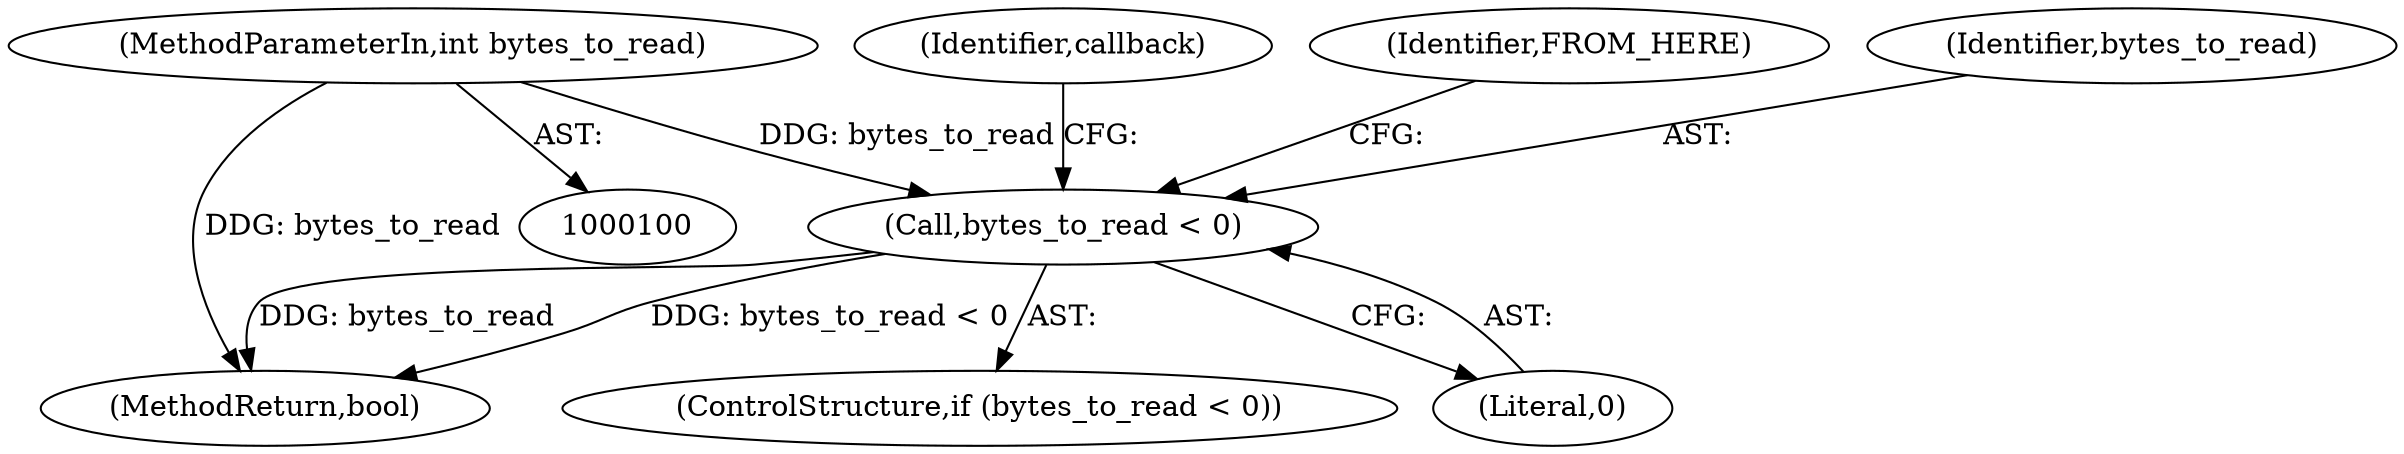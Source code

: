 digraph "0_Chrome_4c19b042ea31bd393d2265656f94339d1c3d82ff@API" {
"1000108" [label="(Call,bytes_to_read < 0)"];
"1000104" [label="(MethodParameterIn,int bytes_to_read)"];
"1000108" [label="(Call,bytes_to_read < 0)"];
"1000113" [label="(Identifier,callback)"];
"1000104" [label="(MethodParameterIn,int bytes_to_read)"];
"1000118" [label="(Identifier,FROM_HERE)"];
"1000122" [label="(MethodReturn,bool)"];
"1000109" [label="(Identifier,bytes_to_read)"];
"1000107" [label="(ControlStructure,if (bytes_to_read < 0))"];
"1000110" [label="(Literal,0)"];
"1000108" -> "1000107"  [label="AST: "];
"1000108" -> "1000110"  [label="CFG: "];
"1000109" -> "1000108"  [label="AST: "];
"1000110" -> "1000108"  [label="AST: "];
"1000113" -> "1000108"  [label="CFG: "];
"1000118" -> "1000108"  [label="CFG: "];
"1000108" -> "1000122"  [label="DDG: bytes_to_read < 0"];
"1000108" -> "1000122"  [label="DDG: bytes_to_read"];
"1000104" -> "1000108"  [label="DDG: bytes_to_read"];
"1000104" -> "1000100"  [label="AST: "];
"1000104" -> "1000122"  [label="DDG: bytes_to_read"];
}
